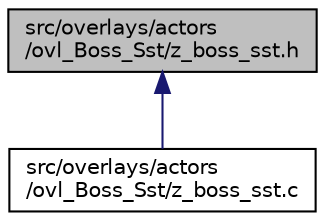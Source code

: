 digraph "src/overlays/actors/ovl_Boss_Sst/z_boss_sst.h"
{
 // LATEX_PDF_SIZE
  edge [fontname="Helvetica",fontsize="10",labelfontname="Helvetica",labelfontsize="10"];
  node [fontname="Helvetica",fontsize="10",shape=record];
  Node1 [label="src/overlays/actors\l/ovl_Boss_Sst/z_boss_sst.h",height=0.2,width=0.4,color="black", fillcolor="grey75", style="filled", fontcolor="black",tooltip=" "];
  Node1 -> Node2 [dir="back",color="midnightblue",fontsize="10",style="solid",fontname="Helvetica"];
  Node2 [label="src/overlays/actors\l/ovl_Boss_Sst/z_boss_sst.c",height=0.2,width=0.4,color="black", fillcolor="white", style="filled",URL="$d2/dc3/z__boss__sst_8c.html",tooltip=" "];
}
